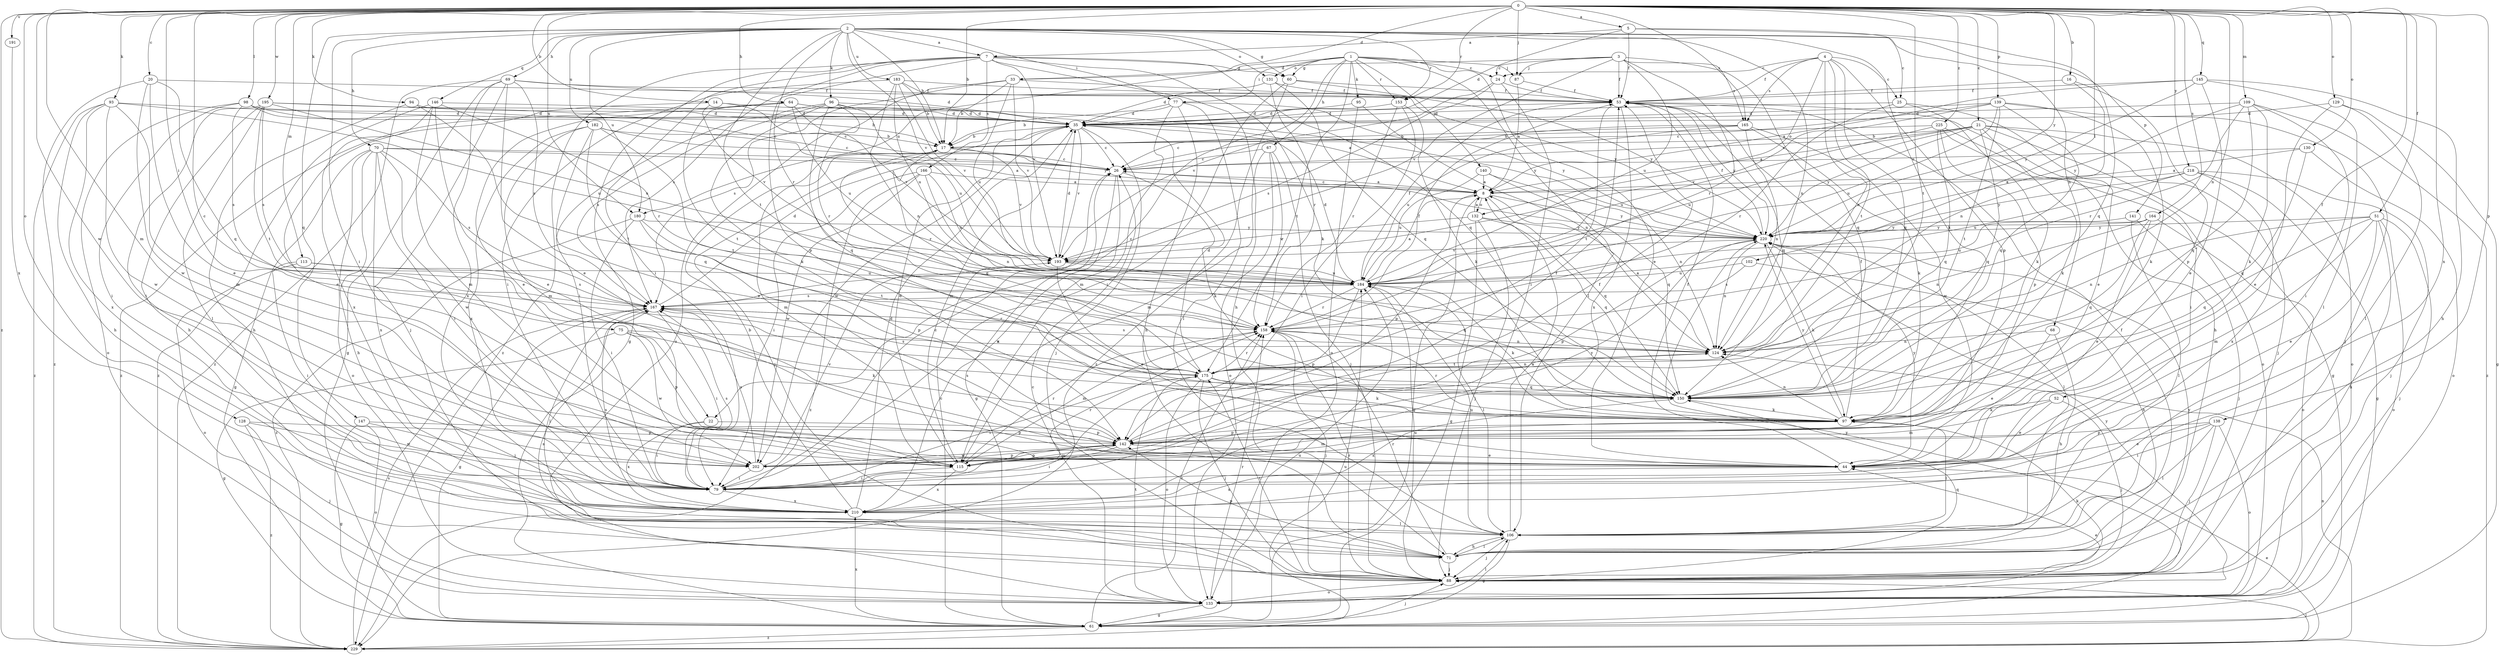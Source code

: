strict digraph  {
0;
1;
2;
3;
4;
5;
7;
8;
14;
16;
17;
20;
21;
22;
24;
25;
26;
33;
35;
44;
51;
52;
53;
60;
61;
64;
67;
68;
69;
70;
71;
75;
77;
79;
87;
88;
93;
94;
95;
96;
97;
98;
102;
106;
109;
113;
115;
124;
128;
129;
130;
131;
132;
133;
138;
139;
140;
141;
142;
145;
146;
147;
150;
153;
158;
164;
165;
166;
167;
175;
180;
182;
183;
184;
191;
193;
195;
202;
210;
218;
220;
225;
229;
0 -> 5  [label=a];
0 -> 14  [label=b];
0 -> 16  [label=b];
0 -> 17  [label=b];
0 -> 20  [label=c];
0 -> 21  [label=c];
0 -> 22  [label=c];
0 -> 33  [label=d];
0 -> 51  [label=f];
0 -> 52  [label=f];
0 -> 64  [label=h];
0 -> 75  [label=i];
0 -> 87  [label=j];
0 -> 93  [label=k];
0 -> 94  [label=k];
0 -> 98  [label=l];
0 -> 102  [label=l];
0 -> 109  [label=m];
0 -> 113  [label=m];
0 -> 115  [label=m];
0 -> 124  [label=n];
0 -> 128  [label=o];
0 -> 129  [label=o];
0 -> 130  [label=o];
0 -> 138  [label=p];
0 -> 139  [label=p];
0 -> 145  [label=q];
0 -> 153  [label=r];
0 -> 164  [label=s];
0 -> 165  [label=s];
0 -> 175  [label=t];
0 -> 180  [label=u];
0 -> 191  [label=v];
0 -> 195  [label=w];
0 -> 202  [label=w];
0 -> 210  [label=x];
0 -> 218  [label=y];
0 -> 220  [label=y];
0 -> 225  [label=z];
0 -> 229  [label=z];
1 -> 22  [label=c];
1 -> 24  [label=c];
1 -> 44  [label=e];
1 -> 60  [label=g];
1 -> 67  [label=h];
1 -> 77  [label=i];
1 -> 87  [label=j];
1 -> 95  [label=k];
1 -> 106  [label=l];
1 -> 131  [label=o];
1 -> 140  [label=p];
1 -> 153  [label=r];
1 -> 175  [label=t];
1 -> 180  [label=u];
2 -> 7  [label=a];
2 -> 17  [label=b];
2 -> 60  [label=g];
2 -> 68  [label=h];
2 -> 69  [label=h];
2 -> 70  [label=h];
2 -> 77  [label=i];
2 -> 79  [label=i];
2 -> 96  [label=k];
2 -> 97  [label=k];
2 -> 124  [label=n];
2 -> 131  [label=o];
2 -> 141  [label=p];
2 -> 146  [label=q];
2 -> 147  [label=q];
2 -> 153  [label=r];
2 -> 158  [label=r];
2 -> 175  [label=t];
2 -> 180  [label=u];
2 -> 182  [label=u];
2 -> 183  [label=u];
2 -> 193  [label=v];
3 -> 24  [label=c];
3 -> 33  [label=d];
3 -> 53  [label=f];
3 -> 87  [label=j];
3 -> 150  [label=q];
3 -> 158  [label=r];
3 -> 165  [label=s];
3 -> 184  [label=u];
3 -> 193  [label=v];
4 -> 24  [label=c];
4 -> 25  [label=c];
4 -> 53  [label=f];
4 -> 124  [label=n];
4 -> 132  [label=o];
4 -> 142  [label=p];
4 -> 150  [label=q];
4 -> 165  [label=s];
4 -> 175  [label=t];
5 -> 7  [label=a];
5 -> 25  [label=c];
5 -> 35  [label=d];
5 -> 53  [label=f];
5 -> 150  [label=q];
7 -> 60  [label=g];
7 -> 61  [label=g];
7 -> 71  [label=h];
7 -> 79  [label=i];
7 -> 97  [label=k];
7 -> 142  [label=p];
7 -> 150  [label=q];
7 -> 166  [label=s];
7 -> 167  [label=s];
7 -> 193  [label=v];
7 -> 229  [label=z];
8 -> 26  [label=c];
8 -> 61  [label=g];
8 -> 132  [label=o];
8 -> 142  [label=p];
8 -> 150  [label=q];
8 -> 220  [label=y];
14 -> 26  [label=c];
14 -> 35  [label=d];
14 -> 44  [label=e];
14 -> 193  [label=v];
16 -> 53  [label=f];
16 -> 124  [label=n];
16 -> 142  [label=p];
17 -> 26  [label=c];
17 -> 88  [label=j];
17 -> 115  [label=m];
17 -> 150  [label=q];
17 -> 158  [label=r];
17 -> 193  [label=v];
20 -> 44  [label=e];
20 -> 53  [label=f];
20 -> 150  [label=q];
20 -> 202  [label=w];
20 -> 229  [label=z];
21 -> 8  [label=a];
21 -> 17  [label=b];
21 -> 26  [label=c];
21 -> 61  [label=g];
21 -> 88  [label=j];
21 -> 97  [label=k];
21 -> 133  [label=o];
21 -> 150  [label=q];
21 -> 184  [label=u];
21 -> 220  [label=y];
22 -> 79  [label=i];
22 -> 142  [label=p];
22 -> 210  [label=x];
24 -> 53  [label=f];
24 -> 79  [label=i];
24 -> 167  [label=s];
24 -> 193  [label=v];
25 -> 35  [label=d];
25 -> 44  [label=e];
25 -> 97  [label=k];
25 -> 158  [label=r];
26 -> 8  [label=a];
26 -> 61  [label=g];
26 -> 97  [label=k];
26 -> 210  [label=x];
33 -> 17  [label=b];
33 -> 53  [label=f];
33 -> 133  [label=o];
33 -> 167  [label=s];
33 -> 184  [label=u];
33 -> 193  [label=v];
35 -> 17  [label=b];
35 -> 26  [label=c];
35 -> 88  [label=j];
35 -> 115  [label=m];
35 -> 193  [label=v];
35 -> 202  [label=w];
44 -> 53  [label=f];
44 -> 210  [label=x];
44 -> 220  [label=y];
51 -> 44  [label=e];
51 -> 71  [label=h];
51 -> 88  [label=j];
51 -> 115  [label=m];
51 -> 124  [label=n];
51 -> 133  [label=o];
51 -> 150  [label=q];
51 -> 220  [label=y];
52 -> 44  [label=e];
52 -> 88  [label=j];
52 -> 97  [label=k];
52 -> 115  [label=m];
53 -> 35  [label=d];
53 -> 71  [label=h];
53 -> 150  [label=q];
53 -> 175  [label=t];
53 -> 210  [label=x];
53 -> 220  [label=y];
60 -> 53  [label=f];
60 -> 79  [label=i];
60 -> 220  [label=y];
60 -> 229  [label=z];
61 -> 26  [label=c];
61 -> 88  [label=j];
61 -> 158  [label=r];
61 -> 184  [label=u];
61 -> 210  [label=x];
61 -> 220  [label=y];
61 -> 229  [label=z];
64 -> 8  [label=a];
64 -> 35  [label=d];
64 -> 44  [label=e];
64 -> 175  [label=t];
64 -> 184  [label=u];
64 -> 193  [label=v];
64 -> 229  [label=z];
67 -> 26  [label=c];
67 -> 88  [label=j];
67 -> 115  [label=m];
67 -> 133  [label=o];
67 -> 158  [label=r];
68 -> 44  [label=e];
68 -> 71  [label=h];
68 -> 124  [label=n];
69 -> 35  [label=d];
69 -> 44  [label=e];
69 -> 53  [label=f];
69 -> 61  [label=g];
69 -> 88  [label=j];
69 -> 167  [label=s];
69 -> 210  [label=x];
69 -> 229  [label=z];
70 -> 8  [label=a];
70 -> 26  [label=c];
70 -> 61  [label=g];
70 -> 71  [label=h];
70 -> 79  [label=i];
70 -> 133  [label=o];
70 -> 167  [label=s];
70 -> 202  [label=w];
70 -> 210  [label=x];
71 -> 53  [label=f];
71 -> 88  [label=j];
71 -> 106  [label=l];
71 -> 142  [label=p];
71 -> 158  [label=r];
75 -> 61  [label=g];
75 -> 97  [label=k];
75 -> 124  [label=n];
75 -> 142  [label=p];
75 -> 202  [label=w];
77 -> 17  [label=b];
77 -> 35  [label=d];
77 -> 71  [label=h];
77 -> 106  [label=l];
77 -> 115  [label=m];
77 -> 220  [label=y];
79 -> 26  [label=c];
79 -> 158  [label=r];
79 -> 167  [label=s];
79 -> 210  [label=x];
87 -> 8  [label=a];
87 -> 53  [label=f];
88 -> 97  [label=k];
88 -> 133  [label=o];
88 -> 150  [label=q];
88 -> 158  [label=r];
88 -> 167  [label=s];
88 -> 175  [label=t];
88 -> 184  [label=u];
88 -> 220  [label=y];
93 -> 35  [label=d];
93 -> 71  [label=h];
93 -> 115  [label=m];
93 -> 184  [label=u];
93 -> 202  [label=w];
93 -> 210  [label=x];
93 -> 229  [label=z];
94 -> 35  [label=d];
94 -> 71  [label=h];
94 -> 175  [label=t];
95 -> 35  [label=d];
95 -> 124  [label=n];
95 -> 133  [label=o];
96 -> 35  [label=d];
96 -> 79  [label=i];
96 -> 97  [label=k];
96 -> 150  [label=q];
96 -> 158  [label=r];
96 -> 167  [label=s];
96 -> 184  [label=u];
96 -> 220  [label=y];
97 -> 53  [label=f];
97 -> 106  [label=l];
97 -> 115  [label=m];
97 -> 124  [label=n];
97 -> 142  [label=p];
97 -> 158  [label=r];
97 -> 220  [label=y];
98 -> 17  [label=b];
98 -> 35  [label=d];
98 -> 79  [label=i];
98 -> 133  [label=o];
98 -> 167  [label=s];
98 -> 220  [label=y];
102 -> 71  [label=h];
102 -> 167  [label=s];
102 -> 184  [label=u];
106 -> 8  [label=a];
106 -> 61  [label=g];
106 -> 71  [label=h];
106 -> 88  [label=j];
106 -> 184  [label=u];
109 -> 35  [label=d];
109 -> 79  [label=i];
109 -> 97  [label=k];
109 -> 150  [label=q];
109 -> 158  [label=r];
109 -> 220  [label=y];
109 -> 229  [label=z];
113 -> 79  [label=i];
113 -> 133  [label=o];
113 -> 167  [label=s];
113 -> 184  [label=u];
115 -> 35  [label=d];
115 -> 79  [label=i];
115 -> 142  [label=p];
115 -> 158  [label=r];
115 -> 210  [label=x];
124 -> 8  [label=a];
124 -> 167  [label=s];
124 -> 175  [label=t];
128 -> 88  [label=j];
128 -> 142  [label=p];
128 -> 202  [label=w];
128 -> 229  [label=z];
129 -> 35  [label=d];
129 -> 44  [label=e];
129 -> 61  [label=g];
129 -> 106  [label=l];
130 -> 8  [label=a];
130 -> 26  [label=c];
130 -> 133  [label=o];
130 -> 150  [label=q];
131 -> 35  [label=d];
131 -> 53  [label=f];
131 -> 150  [label=q];
131 -> 158  [label=r];
132 -> 8  [label=a];
132 -> 61  [label=g];
132 -> 88  [label=j];
132 -> 150  [label=q];
132 -> 193  [label=v];
132 -> 220  [label=y];
133 -> 26  [label=c];
133 -> 44  [label=e];
133 -> 61  [label=g];
133 -> 106  [label=l];
133 -> 158  [label=r];
133 -> 175  [label=t];
133 -> 220  [label=y];
138 -> 44  [label=e];
138 -> 79  [label=i];
138 -> 88  [label=j];
138 -> 106  [label=l];
138 -> 133  [label=o];
138 -> 142  [label=p];
139 -> 26  [label=c];
139 -> 35  [label=d];
139 -> 88  [label=j];
139 -> 97  [label=k];
139 -> 150  [label=q];
139 -> 175  [label=t];
139 -> 184  [label=u];
139 -> 193  [label=v];
140 -> 8  [label=a];
140 -> 124  [label=n];
140 -> 150  [label=q];
140 -> 184  [label=u];
141 -> 88  [label=j];
141 -> 106  [label=l];
141 -> 220  [label=y];
142 -> 44  [label=e];
142 -> 53  [label=f];
142 -> 79  [label=i];
142 -> 115  [label=m];
142 -> 167  [label=s];
142 -> 202  [label=w];
145 -> 8  [label=a];
145 -> 44  [label=e];
145 -> 53  [label=f];
145 -> 71  [label=h];
145 -> 106  [label=l];
145 -> 220  [label=y];
146 -> 35  [label=d];
146 -> 44  [label=e];
146 -> 115  [label=m];
146 -> 158  [label=r];
146 -> 210  [label=x];
146 -> 229  [label=z];
147 -> 61  [label=g];
147 -> 79  [label=i];
147 -> 133  [label=o];
147 -> 142  [label=p];
150 -> 97  [label=k];
150 -> 210  [label=x];
153 -> 35  [label=d];
153 -> 79  [label=i];
153 -> 97  [label=k];
153 -> 158  [label=r];
158 -> 53  [label=f];
158 -> 88  [label=j];
158 -> 115  [label=m];
158 -> 124  [label=n];
164 -> 44  [label=e];
164 -> 124  [label=n];
164 -> 133  [label=o];
164 -> 150  [label=q];
164 -> 184  [label=u];
164 -> 220  [label=y];
165 -> 17  [label=b];
165 -> 26  [label=c];
165 -> 97  [label=k];
165 -> 124  [label=n];
165 -> 184  [label=u];
165 -> 202  [label=w];
166 -> 8  [label=a];
166 -> 79  [label=i];
166 -> 124  [label=n];
166 -> 184  [label=u];
166 -> 202  [label=w];
166 -> 229  [label=z];
167 -> 35  [label=d];
167 -> 61  [label=g];
167 -> 79  [label=i];
167 -> 106  [label=l];
167 -> 158  [label=r];
175 -> 35  [label=d];
175 -> 79  [label=i];
175 -> 88  [label=j];
175 -> 97  [label=k];
175 -> 124  [label=n];
175 -> 133  [label=o];
175 -> 150  [label=q];
175 -> 158  [label=r];
175 -> 167  [label=s];
180 -> 79  [label=i];
180 -> 142  [label=p];
180 -> 175  [label=t];
180 -> 220  [label=y];
180 -> 229  [label=z];
182 -> 17  [label=b];
182 -> 26  [label=c];
182 -> 44  [label=e];
182 -> 115  [label=m];
182 -> 150  [label=q];
182 -> 175  [label=t];
182 -> 210  [label=x];
183 -> 17  [label=b];
183 -> 53  [label=f];
183 -> 79  [label=i];
183 -> 124  [label=n];
183 -> 184  [label=u];
183 -> 193  [label=v];
183 -> 220  [label=y];
184 -> 8  [label=a];
184 -> 35  [label=d];
184 -> 53  [label=f];
184 -> 97  [label=k];
184 -> 106  [label=l];
184 -> 142  [label=p];
184 -> 158  [label=r];
184 -> 167  [label=s];
191 -> 210  [label=x];
193 -> 35  [label=d];
193 -> 44  [label=e];
193 -> 150  [label=q];
193 -> 184  [label=u];
195 -> 26  [label=c];
195 -> 35  [label=d];
195 -> 71  [label=h];
195 -> 79  [label=i];
195 -> 106  [label=l];
195 -> 167  [label=s];
195 -> 175  [label=t];
195 -> 184  [label=u];
202 -> 53  [label=f];
202 -> 79  [label=i];
202 -> 142  [label=p];
202 -> 167  [label=s];
202 -> 193  [label=v];
202 -> 220  [label=y];
210 -> 17  [label=b];
210 -> 35  [label=d];
210 -> 106  [label=l];
210 -> 167  [label=s];
218 -> 8  [label=a];
218 -> 61  [label=g];
218 -> 88  [label=j];
218 -> 184  [label=u];
218 -> 210  [label=x];
218 -> 220  [label=y];
220 -> 53  [label=f];
220 -> 97  [label=k];
220 -> 106  [label=l];
220 -> 124  [label=n];
220 -> 142  [label=p];
220 -> 193  [label=v];
225 -> 17  [label=b];
225 -> 79  [label=i];
225 -> 133  [label=o];
225 -> 142  [label=p];
225 -> 150  [label=q];
225 -> 184  [label=u];
229 -> 44  [label=e];
229 -> 88  [label=j];
229 -> 124  [label=n];
229 -> 167  [label=s];
229 -> 184  [label=u];
}
